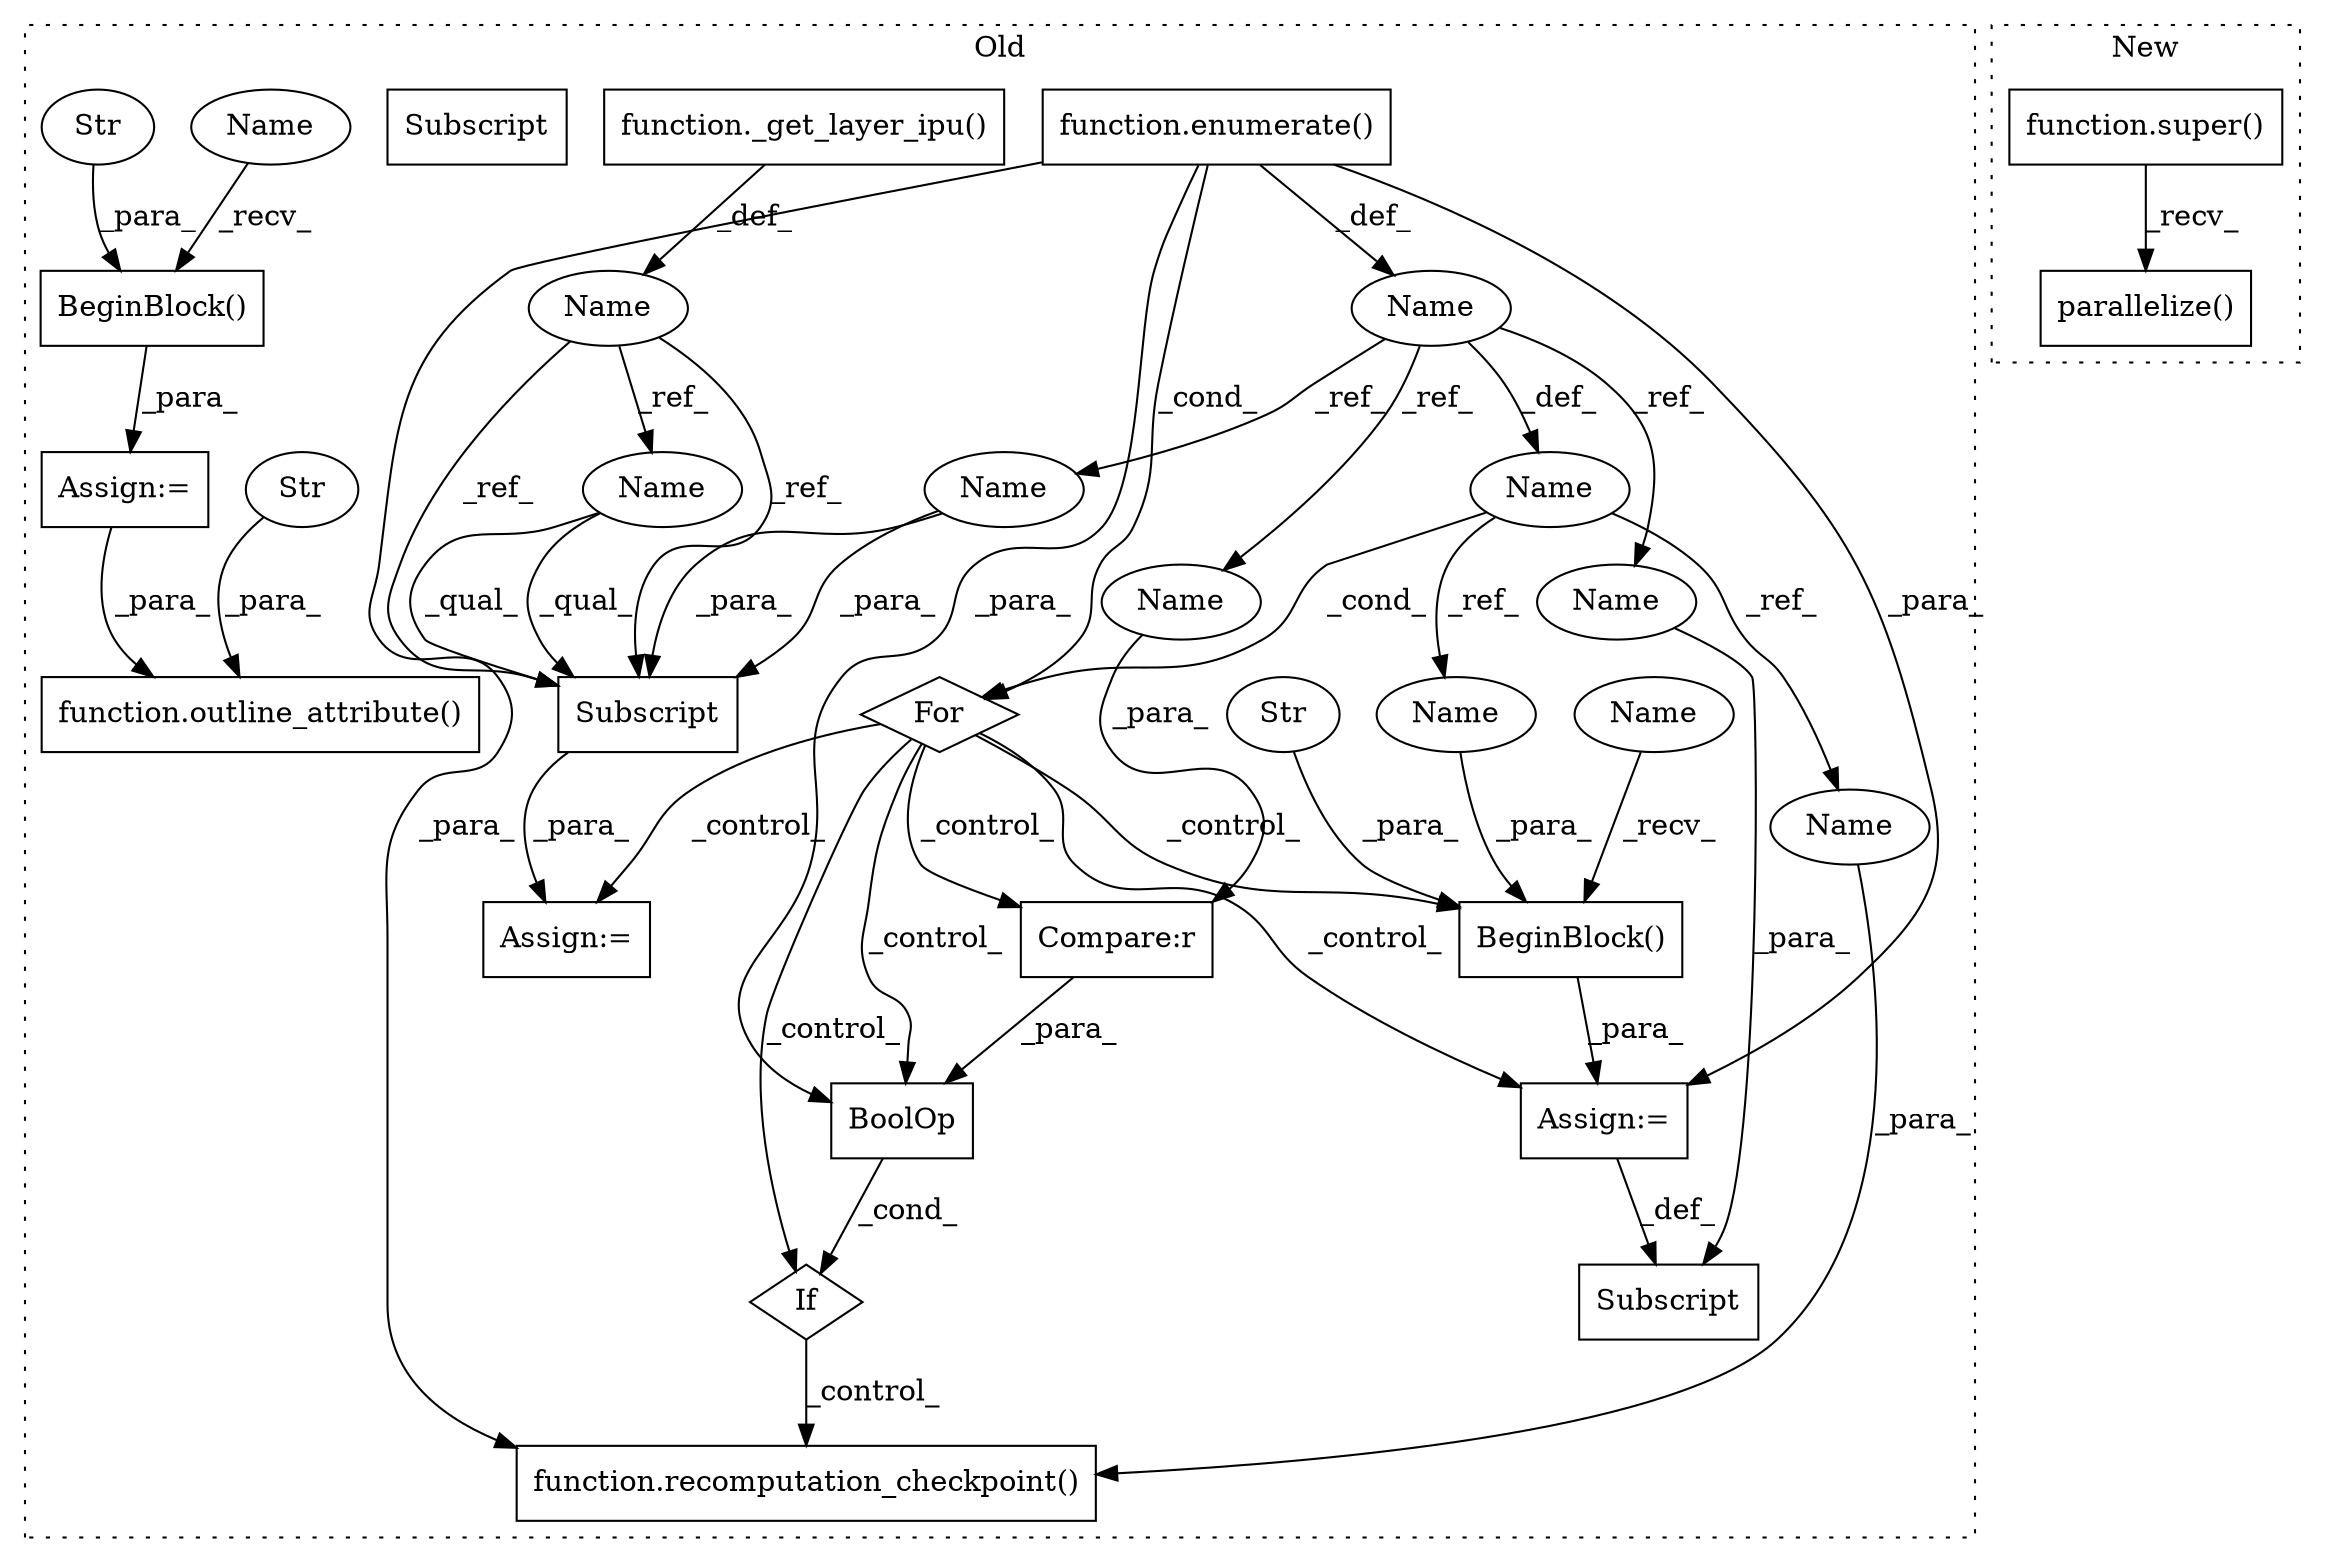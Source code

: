 digraph G {
subgraph cluster0 {
1 [label="BeginBlock()" a="75" s="13874,13918" l="20,13" shape="box"];
3 [label="BeginBlock()" a="75" s="13425,13481" l="20,11" shape="box"];
4 [label="function.enumerate()" a="75" s="13596,13632" l="10,1" shape="box"];
5 [label="If" a="96" s="13682" l="3" shape="diamond"];
6 [label="function.outline_attribute()" a="75" s="13501,13565" l="18,1" shape="box"];
7 [label="Str" a="66" s="13470" l="11" shape="ellipse"];
8 [label="Subscript" a="63" s="13838,0" l="33,0" shape="box"];
9 [label="Str" a="66" s="13554" l="11" shape="ellipse"];
10 [label="Compare:r" a="40" s="13734" l="42" shape="box"];
11 [label="Str" a="66" s="13901" l="17" shape="ellipse"];
13 [label="BoolOp" a="72" s="13685" l="91" shape="box"];
14 [label="Name" a="87" s="13587" l="5" shape="ellipse"];
15 [label="Name" a="87" s="13580" l="5" shape="ellipse"];
16 [label="function.recomputation_checkpoint()" a="75" s="13794,13824" l="25,1" shape="box"];
17 [label="For" a="107" s="13576,13633" l="4,14" shape="diamond"];
18 [label="Assign:=" a="68" s="13650" l="3" shape="box"];
19 [label="Name" a="87" s="12960" l="9" shape="ellipse"];
20 [label="Subscript" a="63" s="13653,0" l="16,0" shape="box"];
21 [label="function._get_layer_ipu()" a="75" s="12972,13013" l="15,1" shape="box"];
22 [label="Assign:=" a="68" s="13871" l="3" shape="box"];
23 [label="Assign:=" a="68" s="13422" l="3" shape="box"];
24 [label="Name" a="87" s="13819" l="5" shape="ellipse"];
25 [label="Name" a="87" s="13894" l="5" shape="ellipse"];
26 [label="Name" a="87" s="13874" l="8" shape="ellipse"];
27 [label="Name" a="87" s="13425" l="8" shape="ellipse"];
28 [label="Name" a="87" s="13653" l="9" shape="ellipse"];
29 [label="Subscript" a="63" s="13653,0" l="16,0" shape="box"];
30 [label="Name" a="87" s="13734" l="5" shape="ellipse"];
31 [label="Name" a="87" s="13865" l="5" shape="ellipse"];
32 [label="Name" a="87" s="13663" l="5" shape="ellipse"];
label = "Old";
style="dotted";
}
subgraph cluster1 {
2 [label="function.super()" a="75" s="9863" l="7" shape="box"];
12 [label="parallelize()" a="75" s="9863" l="21" shape="box"];
label = "New";
style="dotted";
}
1 -> 22 [label="_para_"];
2 -> 12 [label="_recv_"];
3 -> 23 [label="_para_"];
4 -> 17 [label="_cond_"];
4 -> 16 [label="_para_"];
4 -> 13 [label="_para_"];
4 -> 22 [label="_para_"];
4 -> 15 [label="_def_"];
5 -> 16 [label="_control_"];
7 -> 3 [label="_para_"];
9 -> 6 [label="_para_"];
10 -> 13 [label="_para_"];
11 -> 1 [label="_para_"];
13 -> 5 [label="_cond_"];
14 -> 24 [label="_ref_"];
14 -> 25 [label="_ref_"];
14 -> 17 [label="_cond_"];
15 -> 32 [label="_ref_"];
15 -> 14 [label="_def_"];
15 -> 30 [label="_ref_"];
15 -> 31 [label="_ref_"];
17 -> 18 [label="_control_"];
17 -> 10 [label="_control_"];
17 -> 13 [label="_control_"];
17 -> 1 [label="_control_"];
17 -> 5 [label="_control_"];
17 -> 22 [label="_control_"];
19 -> 29 [label="_ref_"];
19 -> 28 [label="_ref_"];
19 -> 29 [label="_ref_"];
21 -> 19 [label="_def_"];
22 -> 8 [label="_def_"];
23 -> 6 [label="_para_"];
24 -> 16 [label="_para_"];
25 -> 1 [label="_para_"];
26 -> 1 [label="_recv_"];
27 -> 3 [label="_recv_"];
28 -> 29 [label="_qual_"];
28 -> 29 [label="_qual_"];
29 -> 18 [label="_para_"];
30 -> 10 [label="_para_"];
31 -> 8 [label="_para_"];
32 -> 29 [label="_para_"];
32 -> 29 [label="_para_"];
}